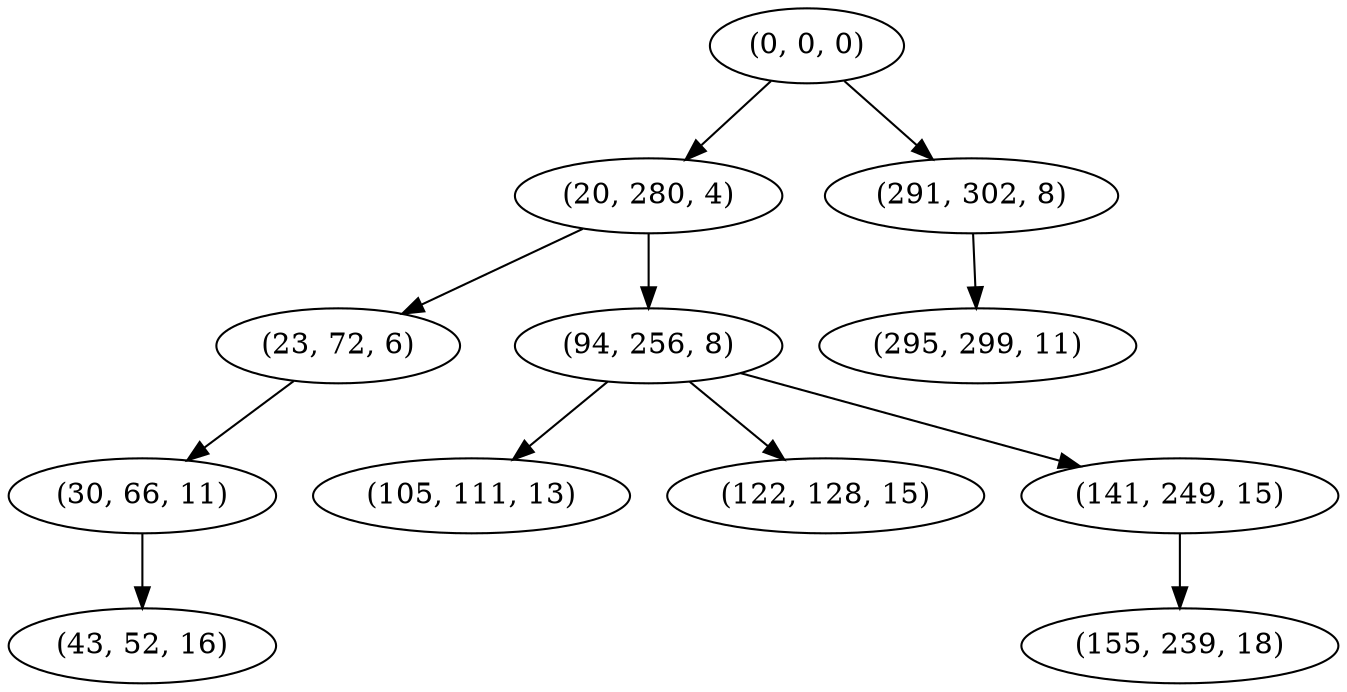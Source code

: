 digraph tree {
    "(0, 0, 0)";
    "(20, 280, 4)";
    "(23, 72, 6)";
    "(30, 66, 11)";
    "(43, 52, 16)";
    "(94, 256, 8)";
    "(105, 111, 13)";
    "(122, 128, 15)";
    "(141, 249, 15)";
    "(155, 239, 18)";
    "(291, 302, 8)";
    "(295, 299, 11)";
    "(0, 0, 0)" -> "(20, 280, 4)";
    "(0, 0, 0)" -> "(291, 302, 8)";
    "(20, 280, 4)" -> "(23, 72, 6)";
    "(20, 280, 4)" -> "(94, 256, 8)";
    "(23, 72, 6)" -> "(30, 66, 11)";
    "(30, 66, 11)" -> "(43, 52, 16)";
    "(94, 256, 8)" -> "(105, 111, 13)";
    "(94, 256, 8)" -> "(122, 128, 15)";
    "(94, 256, 8)" -> "(141, 249, 15)";
    "(141, 249, 15)" -> "(155, 239, 18)";
    "(291, 302, 8)" -> "(295, 299, 11)";
}
